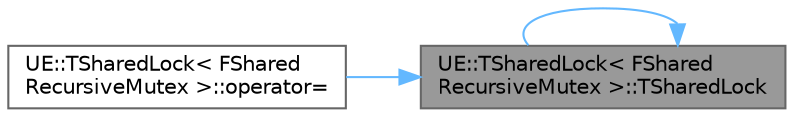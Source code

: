 digraph "UE::TSharedLock&lt; FSharedRecursiveMutex &gt;::TSharedLock"
{
 // INTERACTIVE_SVG=YES
 // LATEX_PDF_SIZE
  bgcolor="transparent";
  edge [fontname=Helvetica,fontsize=10,labelfontname=Helvetica,labelfontsize=10];
  node [fontname=Helvetica,fontsize=10,shape=box,height=0.2,width=0.4];
  rankdir="RL";
  Node1 [id="Node000001",label="UE::TSharedLock\< FShared\lRecursiveMutex \>::TSharedLock",height=0.2,width=0.4,color="gray40", fillcolor="grey60", style="filled", fontcolor="black",tooltip=" "];
  Node1 -> Node1 [id="edge1_Node000001_Node000001",dir="back",color="steelblue1",style="solid",tooltip=" "];
  Node1 -> Node2 [id="edge2_Node000001_Node000002",dir="back",color="steelblue1",style="solid",tooltip=" "];
  Node2 [id="Node000002",label="UE::TSharedLock\< FShared\lRecursiveMutex \>::operator=",height=0.2,width=0.4,color="grey40", fillcolor="white", style="filled",URL="$d0/de8/classUE_1_1TSharedLock_3_01FSharedRecursiveMutex_01_4.html#ad6e8c725ea346e9945dc0635a9985451",tooltip=" "];
}
